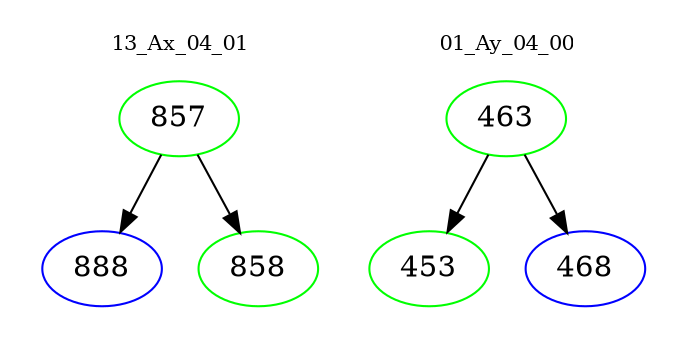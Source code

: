digraph{
subgraph cluster_0 {
color = white
label = "13_Ax_04_01";
fontsize=10;
T0_857 [label="857", color="green"]
T0_857 -> T0_888 [color="black"]
T0_888 [label="888", color="blue"]
T0_857 -> T0_858 [color="black"]
T0_858 [label="858", color="green"]
}
subgraph cluster_1 {
color = white
label = "01_Ay_04_00";
fontsize=10;
T1_463 [label="463", color="green"]
T1_463 -> T1_453 [color="black"]
T1_453 [label="453", color="green"]
T1_463 -> T1_468 [color="black"]
T1_468 [label="468", color="blue"]
}
}
